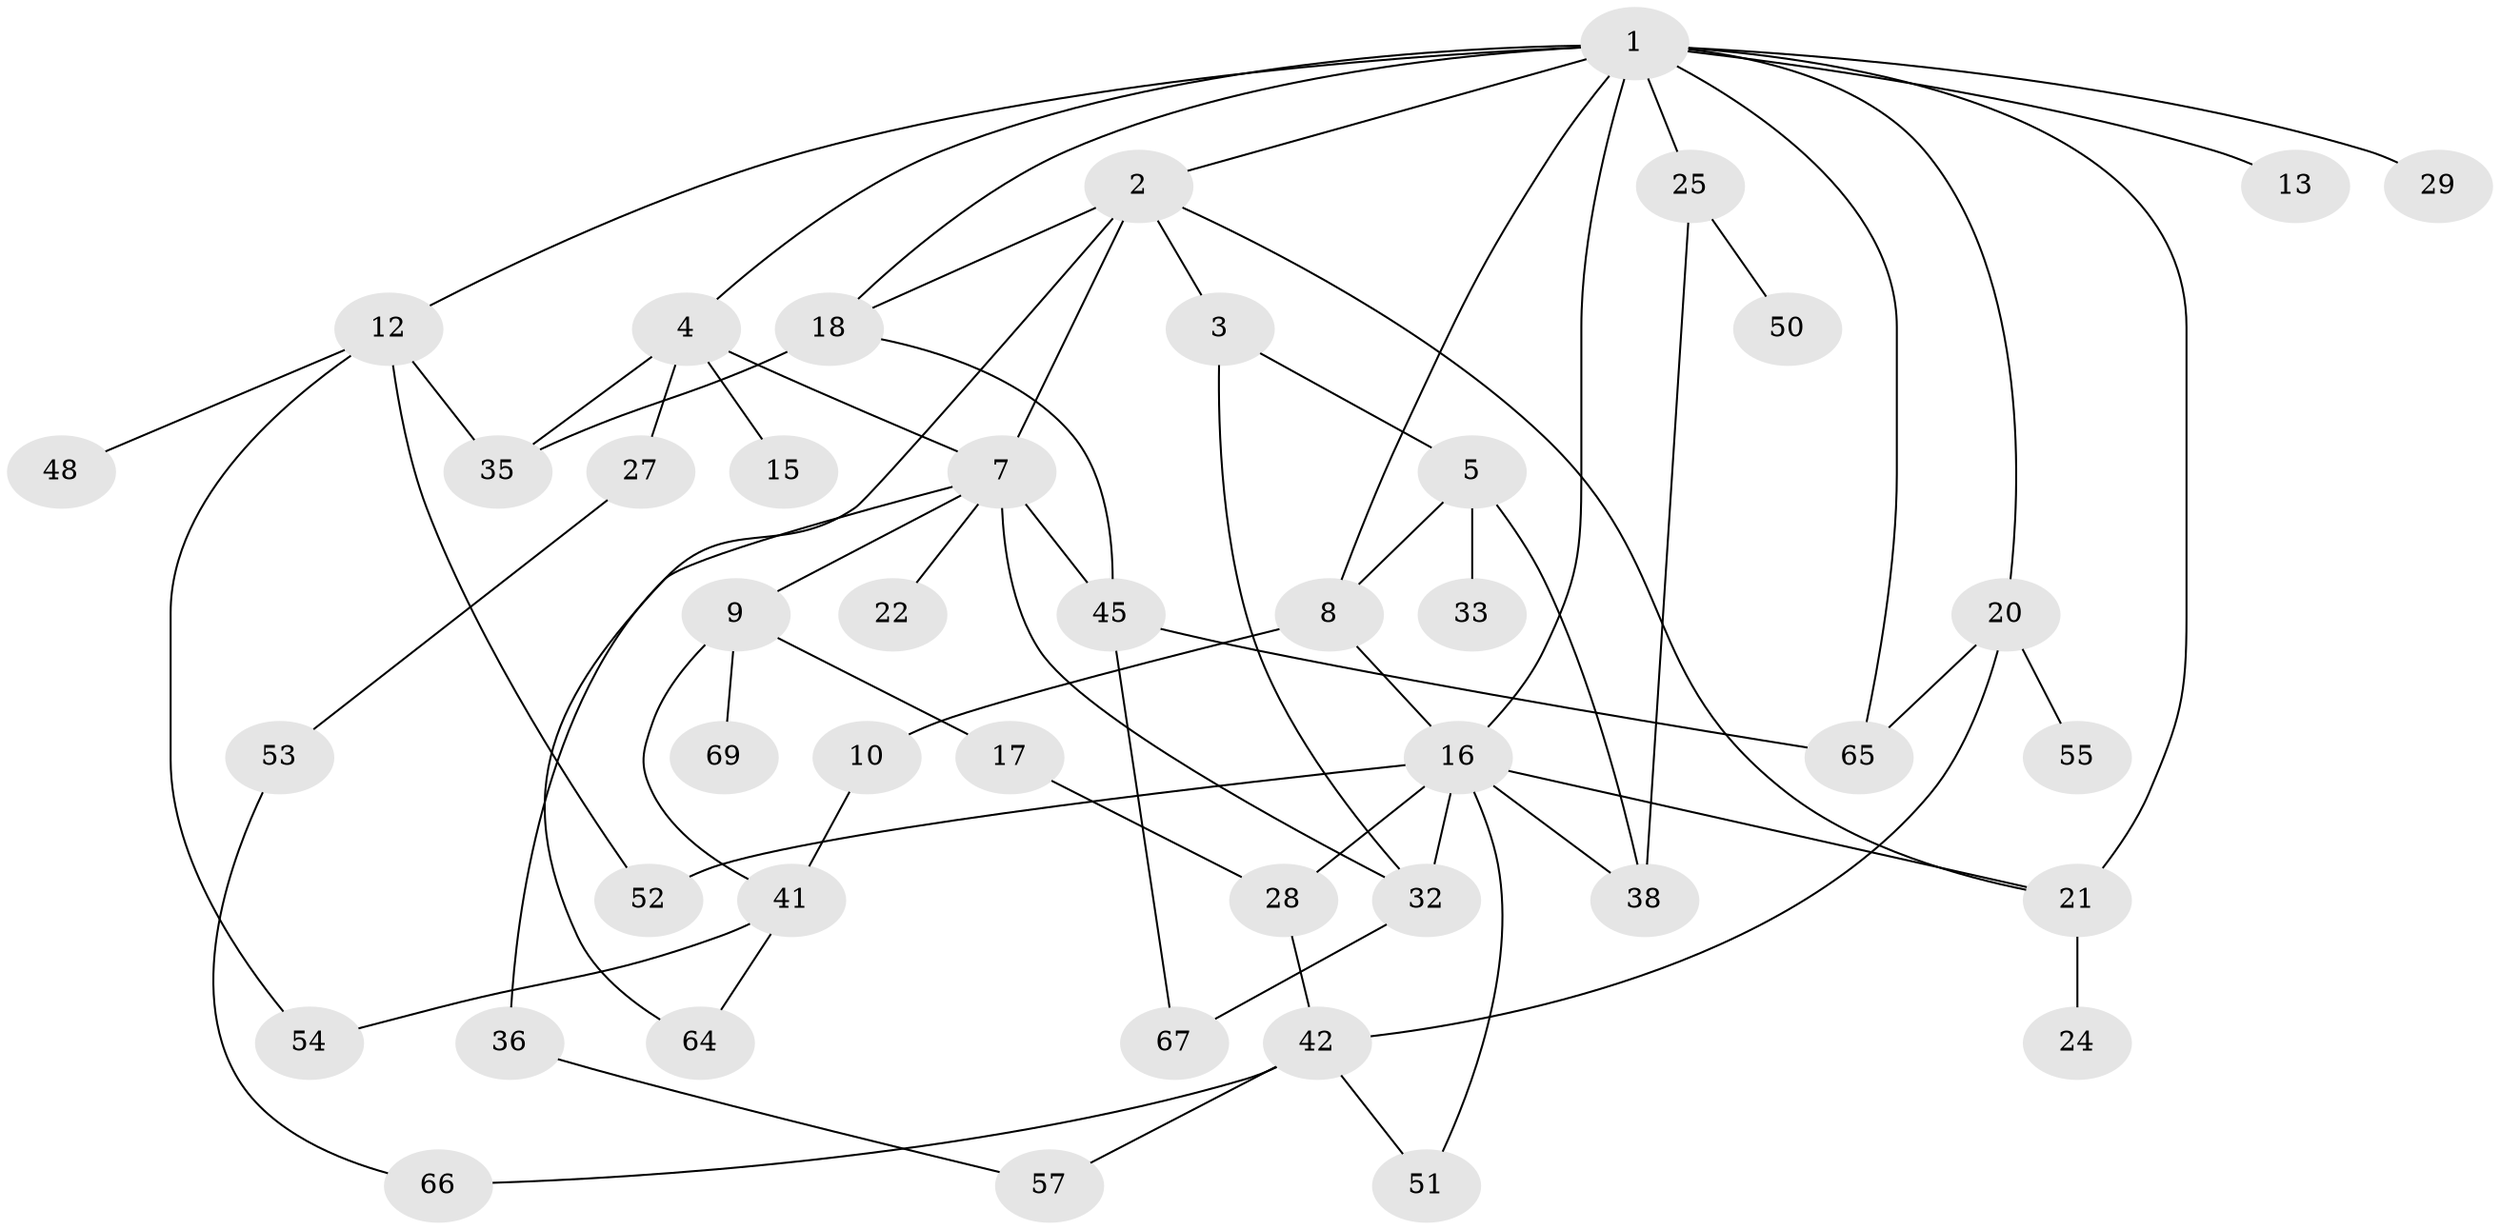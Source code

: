 // Generated by graph-tools (version 1.1) at 2025/23/03/03/25 07:23:33]
// undirected, 44 vertices, 68 edges
graph export_dot {
graph [start="1"]
  node [color=gray90,style=filled];
  1 [super="+19"];
  2 [super="+6"];
  3 [super="+43"];
  4 [super="+14"];
  5 [super="+11"];
  7 [super="+23"];
  8 [super="+71"];
  9 [super="+46"];
  10 [super="+63"];
  12 [super="+61"];
  13;
  15;
  16 [super="+34"];
  17 [super="+56"];
  18 [super="+70"];
  20 [super="+39"];
  21 [super="+30"];
  22;
  24 [super="+31"];
  25 [super="+26"];
  27 [super="+60"];
  28 [super="+37"];
  29 [super="+40"];
  32 [super="+49"];
  33;
  35 [super="+62"];
  36 [super="+47"];
  38;
  41 [super="+58"];
  42 [super="+44"];
  45 [super="+59"];
  48;
  50;
  51;
  52;
  53 [super="+72"];
  54;
  55;
  57;
  64 [super="+68"];
  65;
  66;
  67;
  69;
  1 -- 2;
  1 -- 4;
  1 -- 12;
  1 -- 13;
  1 -- 16;
  1 -- 65;
  1 -- 20;
  1 -- 8;
  1 -- 25;
  1 -- 29;
  1 -- 18;
  1 -- 21;
  2 -- 3;
  2 -- 7;
  2 -- 64;
  2 -- 18;
  2 -- 21;
  3 -- 5;
  3 -- 32;
  4 -- 7;
  4 -- 27;
  4 -- 35;
  4 -- 15;
  5 -- 8;
  5 -- 33;
  5 -- 38;
  7 -- 9;
  7 -- 22;
  7 -- 32;
  7 -- 36;
  7 -- 45;
  8 -- 10;
  8 -- 16;
  9 -- 17;
  9 -- 41;
  9 -- 69;
  10 -- 41;
  12 -- 48;
  12 -- 52;
  12 -- 35;
  12 -- 54;
  16 -- 28;
  16 -- 51;
  16 -- 32;
  16 -- 38;
  16 -- 52;
  16 -- 21;
  17 -- 28;
  18 -- 45;
  18 -- 35;
  20 -- 55;
  20 -- 65;
  20 -- 42;
  21 -- 24;
  25 -- 38;
  25 -- 50;
  27 -- 53;
  28 -- 42;
  32 -- 67;
  36 -- 57;
  41 -- 54;
  41 -- 64;
  42 -- 66;
  42 -- 57;
  42 -- 51;
  45 -- 67;
  45 -- 65;
  53 -- 66;
}
